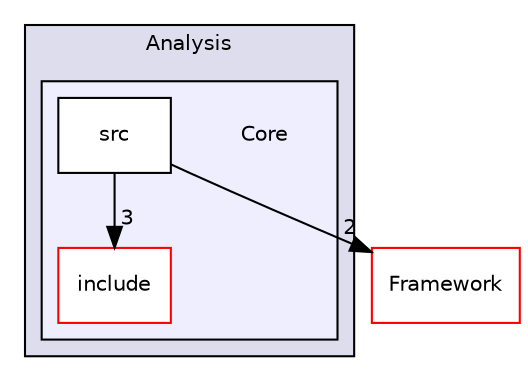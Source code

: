 digraph "/home/travis/build/AliceO2Group/AliceO2/Analysis/Core" {
  bgcolor=transparent;
  compound=true
  node [ fontsize="10", fontname="Helvetica"];
  edge [ labelfontsize="10", labelfontname="Helvetica"];
  subgraph clusterdir_19b17cb436010079e3d017a29cb7858f {
    graph [ bgcolor="#ddddee", pencolor="black", label="Analysis" fontname="Helvetica", fontsize="10", URL="dir_19b17cb436010079e3d017a29cb7858f.html"]
  subgraph clusterdir_8d04f135a1eb0fdc4d561ef87bbea216 {
    graph [ bgcolor="#eeeeff", pencolor="black", label="" URL="dir_8d04f135a1eb0fdc4d561ef87bbea216.html"];
    dir_8d04f135a1eb0fdc4d561ef87bbea216 [shape=plaintext label="Core"];
    dir_274fe3752ccf4650a409a1923e2644ec [shape=box label="include" color="red" fillcolor="white" style="filled" URL="dir_274fe3752ccf4650a409a1923e2644ec.html"];
    dir_dbf3aa2601e44e8ec594b73561989030 [shape=box label="src" color="black" fillcolor="white" style="filled" URL="dir_dbf3aa2601e44e8ec594b73561989030.html"];
  }
  }
  dir_bcbb2cf9a3d3d83e5515c82071a07177 [shape=box label="Framework" color="red" URL="dir_bcbb2cf9a3d3d83e5515c82071a07177.html"];
  dir_dbf3aa2601e44e8ec594b73561989030->dir_274fe3752ccf4650a409a1923e2644ec [headlabel="3", labeldistance=1.5 headhref="dir_000014_000012.html"];
  dir_dbf3aa2601e44e8ec594b73561989030->dir_bcbb2cf9a3d3d83e5515c82071a07177 [headlabel="2", labeldistance=1.5 headhref="dir_000014_000044.html"];
}
